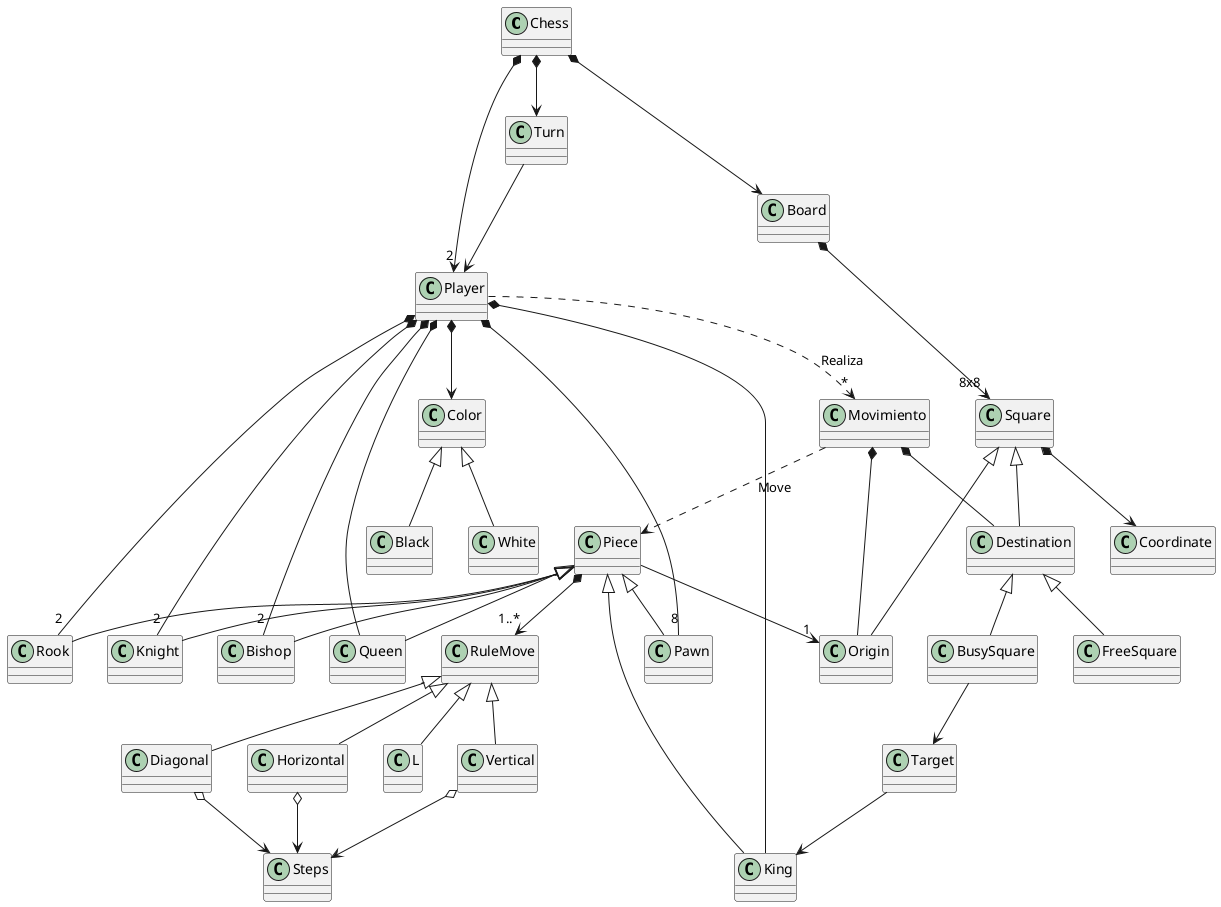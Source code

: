 @startuml Chess

	class Chess
	class Turn
	class Player
	class Board
    class Square
	class FreeSquare
	class BusySquare
    class Origin
    class Coordinate
    class RuleMove

	class Piece
	class Pawn
	class Rook
	class Knight
	class Bishop
	class Queen
	class King
	class Color
	class White
	class Black
	class Movimiento
	class Target





	Chess *--> Turn
	Chess *--> Board
	Chess *--> "2" Player

	Turn --> Player

    Board *--> "8x8" Square

	Player ..> "*" Movimiento : Realiza
	Player *--> Color
	Player *-- King
	Player *-- Queen
	Player *-- "2" Bishop
	Player *-- "2" Knight
	Player *-- "2" Rook
	Player *-- "8" Pawn

	Color <|-- White
	Color <|-- Black

	Piece *--> "1..*" RuleMove
	Piece <|-- Pawn
	Piece <|-- Bishop
	Piece <|-- Knight
	Piece <|-- Rook
	Piece <|-- Queen
	Piece <|-- King

	Piece --> "1" Origin

	'Square o--> "0..1" Piece

	Movimiento *-- Destination
    Movimiento *-- Origin
	Movimiento ..> Piece : Move

    Square <|-- Destination
    Square <|-- Origin
    Square *--> Coordinate

	Destination <|-- FreeSquare
	Destination <|-- BusySquare
	BusySquare --> Target
	Target --> King

	RuleMove <|-- Horizontal
	RuleMove <|-- Vertical
	RuleMove <|-- Diagonal
	RuleMove <|-- L


    Diagonal o--> Steps
    Horizontal o--> Steps
    Vertical o--> Steps
@enduml